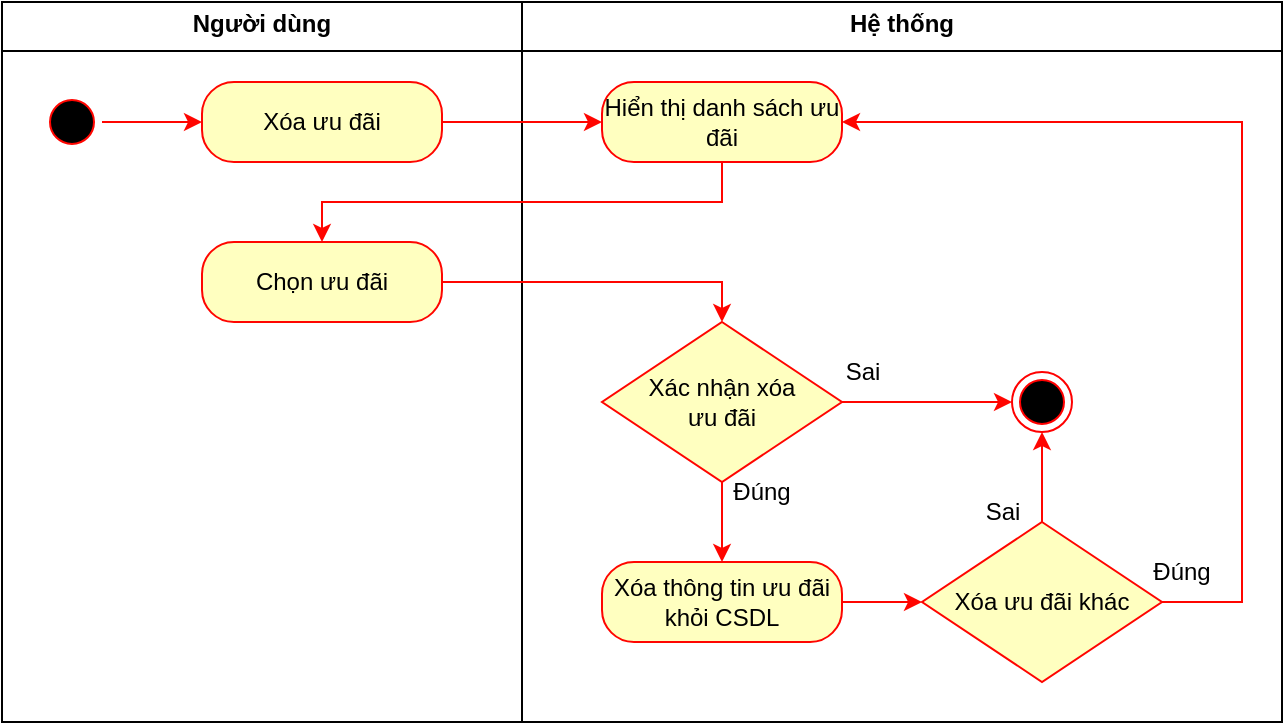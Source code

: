 <mxfile version="26.0.7">
  <diagram name="Page-1" id="WalL2Arvn-HZgFHvPmy0">
    <mxGraphModel dx="976" dy="418" grid="1" gridSize="10" guides="1" tooltips="1" connect="1" arrows="1" fold="1" page="1" pageScale="1" pageWidth="850" pageHeight="1100" math="0" shadow="0">
      <root>
        <mxCell id="0" />
        <mxCell id="1" parent="0" />
        <mxCell id="BziVKNUN6MkLn2WbLjoP-1" value="&lt;p style=&quot;margin:0px;margin-top:4px;text-align:center;&quot;&gt;&lt;b&gt;Hệ thống&lt;/b&gt;&lt;/p&gt;&lt;hr size=&quot;1&quot; style=&quot;border-style:solid;&quot;&gt;&lt;div style=&quot;height:2px;&quot;&gt;&lt;/div&gt;" style="verticalAlign=top;align=left;overflow=fill;html=1;whiteSpace=wrap;" parent="1" vertex="1">
          <mxGeometry x="260" width="380" height="360" as="geometry" />
        </mxCell>
        <mxCell id="BziVKNUN6MkLn2WbLjoP-2" value="&lt;p style=&quot;margin:0px;margin-top:4px;text-align:center;&quot;&gt;&lt;b&gt;Người dùng&lt;/b&gt;&lt;/p&gt;&lt;hr size=&quot;1&quot; style=&quot;border-style:solid;&quot;&gt;&lt;div style=&quot;height:2px;&quot;&gt;&lt;/div&gt;" style="verticalAlign=top;align=left;overflow=fill;html=1;whiteSpace=wrap;" parent="1" vertex="1">
          <mxGeometry width="260" height="360" as="geometry" />
        </mxCell>
        <mxCell id="BziVKNUN6MkLn2WbLjoP-3" value="" style="ellipse;html=1;shape=startState;fillColor=#000000;strokeColor=#FF0500;" parent="1" vertex="1">
          <mxGeometry x="20" y="45" width="30" height="30" as="geometry" />
        </mxCell>
        <mxCell id="BziVKNUN6MkLn2WbLjoP-4" value="" style="edgeStyle=orthogonalEdgeStyle;rounded=0;orthogonalLoop=1;jettySize=auto;html=1;strokeColor=#FF0500;" parent="1" source="BziVKNUN6MkLn2WbLjoP-3" target="BziVKNUN6MkLn2WbLjoP-6" edge="1">
          <mxGeometry relative="1" as="geometry" />
        </mxCell>
        <mxCell id="BziVKNUN6MkLn2WbLjoP-5" value="" style="edgeStyle=orthogonalEdgeStyle;rounded=0;orthogonalLoop=1;jettySize=auto;html=1;strokeColor=#FF0500;" parent="1" source="BziVKNUN6MkLn2WbLjoP-6" edge="1">
          <mxGeometry relative="1" as="geometry">
            <mxPoint x="300" y="60" as="targetPoint" />
          </mxGeometry>
        </mxCell>
        <mxCell id="BziVKNUN6MkLn2WbLjoP-6" value="Xóa ưu đãi" style="rounded=1;whiteSpace=wrap;html=1;arcSize=40;fontColor=#000000;fillColor=#ffffc0;strokeColor=#FF0500;" parent="1" vertex="1">
          <mxGeometry x="100" y="40" width="120" height="40" as="geometry" />
        </mxCell>
        <mxCell id="BziVKNUN6MkLn2WbLjoP-7" style="edgeStyle=orthogonalEdgeStyle;rounded=0;orthogonalLoop=1;jettySize=auto;html=1;entryX=0.5;entryY=0;entryDx=0;entryDy=0;strokeColor=#FF0500;" parent="1" target="BziVKNUN6MkLn2WbLjoP-9" edge="1">
          <mxGeometry relative="1" as="geometry">
            <Array as="points">
              <mxPoint x="360" y="100" />
              <mxPoint x="160" y="100" />
            </Array>
            <mxPoint x="360" y="80" as="sourcePoint" />
          </mxGeometry>
        </mxCell>
        <mxCell id="BziVKNUN6MkLn2WbLjoP-8" style="edgeStyle=orthogonalEdgeStyle;rounded=0;orthogonalLoop=1;jettySize=auto;html=1;entryX=0.5;entryY=0;entryDx=0;entryDy=0;strokeColor=#FF0500;" parent="1" source="BziVKNUN6MkLn2WbLjoP-9" target="BziVKNUN6MkLn2WbLjoP-13" edge="1">
          <mxGeometry relative="1" as="geometry" />
        </mxCell>
        <mxCell id="BziVKNUN6MkLn2WbLjoP-9" value="Chọn ưu đãi" style="rounded=1;whiteSpace=wrap;html=1;arcSize=40;fontColor=#000000;fillColor=#ffffc0;strokeColor=#FF0500;" parent="1" vertex="1">
          <mxGeometry x="100" y="120" width="120" height="40" as="geometry" />
        </mxCell>
        <mxCell id="BziVKNUN6MkLn2WbLjoP-10" value="Hiển thị danh sách ưu đãi" style="rounded=1;whiteSpace=wrap;html=1;arcSize=40;fontColor=#000000;fillColor=#ffffc0;strokeColor=#ff0000;" parent="1" vertex="1">
          <mxGeometry x="300" y="40" width="120" height="40" as="geometry" />
        </mxCell>
        <mxCell id="BziVKNUN6MkLn2WbLjoP-11" value="" style="edgeStyle=orthogonalEdgeStyle;rounded=0;orthogonalLoop=1;jettySize=auto;html=1;strokeColor=#FF0500;" parent="1" source="BziVKNUN6MkLn2WbLjoP-13" target="BziVKNUN6MkLn2WbLjoP-15" edge="1">
          <mxGeometry relative="1" as="geometry" />
        </mxCell>
        <mxCell id="BziVKNUN6MkLn2WbLjoP-12" value="" style="edgeStyle=orthogonalEdgeStyle;rounded=0;orthogonalLoop=1;jettySize=auto;html=1;strokeColor=#FF0500;" parent="1" source="BziVKNUN6MkLn2WbLjoP-13" target="BziVKNUN6MkLn2WbLjoP-19" edge="1">
          <mxGeometry relative="1" as="geometry" />
        </mxCell>
        <mxCell id="BziVKNUN6MkLn2WbLjoP-13" value="Xác nhận xóa&lt;br&gt;&lt;div&gt;ưu đãi&lt;/div&gt;" style="rhombus;whiteSpace=wrap;html=1;fontColor=#000000;fillColor=#ffffc0;strokeColor=#FF0500;" parent="1" vertex="1">
          <mxGeometry x="300" y="160" width="120" height="80" as="geometry" />
        </mxCell>
        <mxCell id="BziVKNUN6MkLn2WbLjoP-14" value="" style="edgeStyle=orthogonalEdgeStyle;rounded=0;orthogonalLoop=1;jettySize=auto;html=1;strokeColor=#FF0500;" parent="1" source="BziVKNUN6MkLn2WbLjoP-15" target="BziVKNUN6MkLn2WbLjoP-18" edge="1">
          <mxGeometry relative="1" as="geometry" />
        </mxCell>
        <mxCell id="BziVKNUN6MkLn2WbLjoP-15" value="Xóa thông tin ưu đãi khỏi CSDL" style="rounded=1;whiteSpace=wrap;html=1;arcSize=40;fontColor=#000000;fillColor=#ffffc0;strokeColor=#FF0500;" parent="1" vertex="1">
          <mxGeometry x="300" y="280" width="120" height="40" as="geometry" />
        </mxCell>
        <mxCell id="BziVKNUN6MkLn2WbLjoP-16" value="" style="edgeStyle=orthogonalEdgeStyle;rounded=0;orthogonalLoop=1;jettySize=auto;html=1;strokeColor=#FF0500;" parent="1" source="BziVKNUN6MkLn2WbLjoP-18" target="BziVKNUN6MkLn2WbLjoP-19" edge="1">
          <mxGeometry relative="1" as="geometry" />
        </mxCell>
        <mxCell id="BziVKNUN6MkLn2WbLjoP-17" style="edgeStyle=orthogonalEdgeStyle;rounded=0;orthogonalLoop=1;jettySize=auto;html=1;entryX=1;entryY=0.5;entryDx=0;entryDy=0;strokeColor=#FF0500;" parent="1" source="BziVKNUN6MkLn2WbLjoP-18" target="BziVKNUN6MkLn2WbLjoP-10" edge="1">
          <mxGeometry relative="1" as="geometry">
            <Array as="points">
              <mxPoint x="620" y="300" />
              <mxPoint x="620" y="60" />
            </Array>
            <mxPoint x="580" y="60" as="targetPoint" />
          </mxGeometry>
        </mxCell>
        <mxCell id="BziVKNUN6MkLn2WbLjoP-18" value="Xóa ưu đãi khác" style="rhombus;whiteSpace=wrap;html=1;fontColor=#000000;fillColor=#ffffc0;strokeColor=#FF0500;" parent="1" vertex="1">
          <mxGeometry x="460" y="260" width="120" height="80" as="geometry" />
        </mxCell>
        <mxCell id="BziVKNUN6MkLn2WbLjoP-19" value="" style="ellipse;html=1;shape=endState;fillColor=#000000;strokeColor=#ff0000;" parent="1" vertex="1">
          <mxGeometry x="505" y="185" width="30" height="30" as="geometry" />
        </mxCell>
        <mxCell id="BziVKNUN6MkLn2WbLjoP-20" value="Đúng" style="text;html=1;align=center;verticalAlign=middle;whiteSpace=wrap;rounded=0;fontFamily=Helvetica;fontSize=12;fontColor=#000000;" parent="1" vertex="1">
          <mxGeometry x="350" y="230" width="60" height="30" as="geometry" />
        </mxCell>
        <mxCell id="BziVKNUN6MkLn2WbLjoP-21" value="Đúng" style="text;html=1;align=center;verticalAlign=middle;whiteSpace=wrap;rounded=0;fontFamily=Helvetica;fontSize=12;fontColor=#000000;" parent="1" vertex="1">
          <mxGeometry x="560" y="270" width="60" height="30" as="geometry" />
        </mxCell>
        <mxCell id="BziVKNUN6MkLn2WbLjoP-22" value="Sai" style="text;html=1;align=center;verticalAlign=middle;resizable=0;points=[];autosize=1;strokeColor=none;fillColor=none;" parent="1" vertex="1">
          <mxGeometry x="410" y="170" width="40" height="30" as="geometry" />
        </mxCell>
        <mxCell id="BziVKNUN6MkLn2WbLjoP-23" value="Sai" style="text;html=1;align=center;verticalAlign=middle;resizable=0;points=[];autosize=1;strokeColor=none;fillColor=none;" parent="1" vertex="1">
          <mxGeometry x="480" y="240" width="40" height="30" as="geometry" />
        </mxCell>
      </root>
    </mxGraphModel>
  </diagram>
</mxfile>
